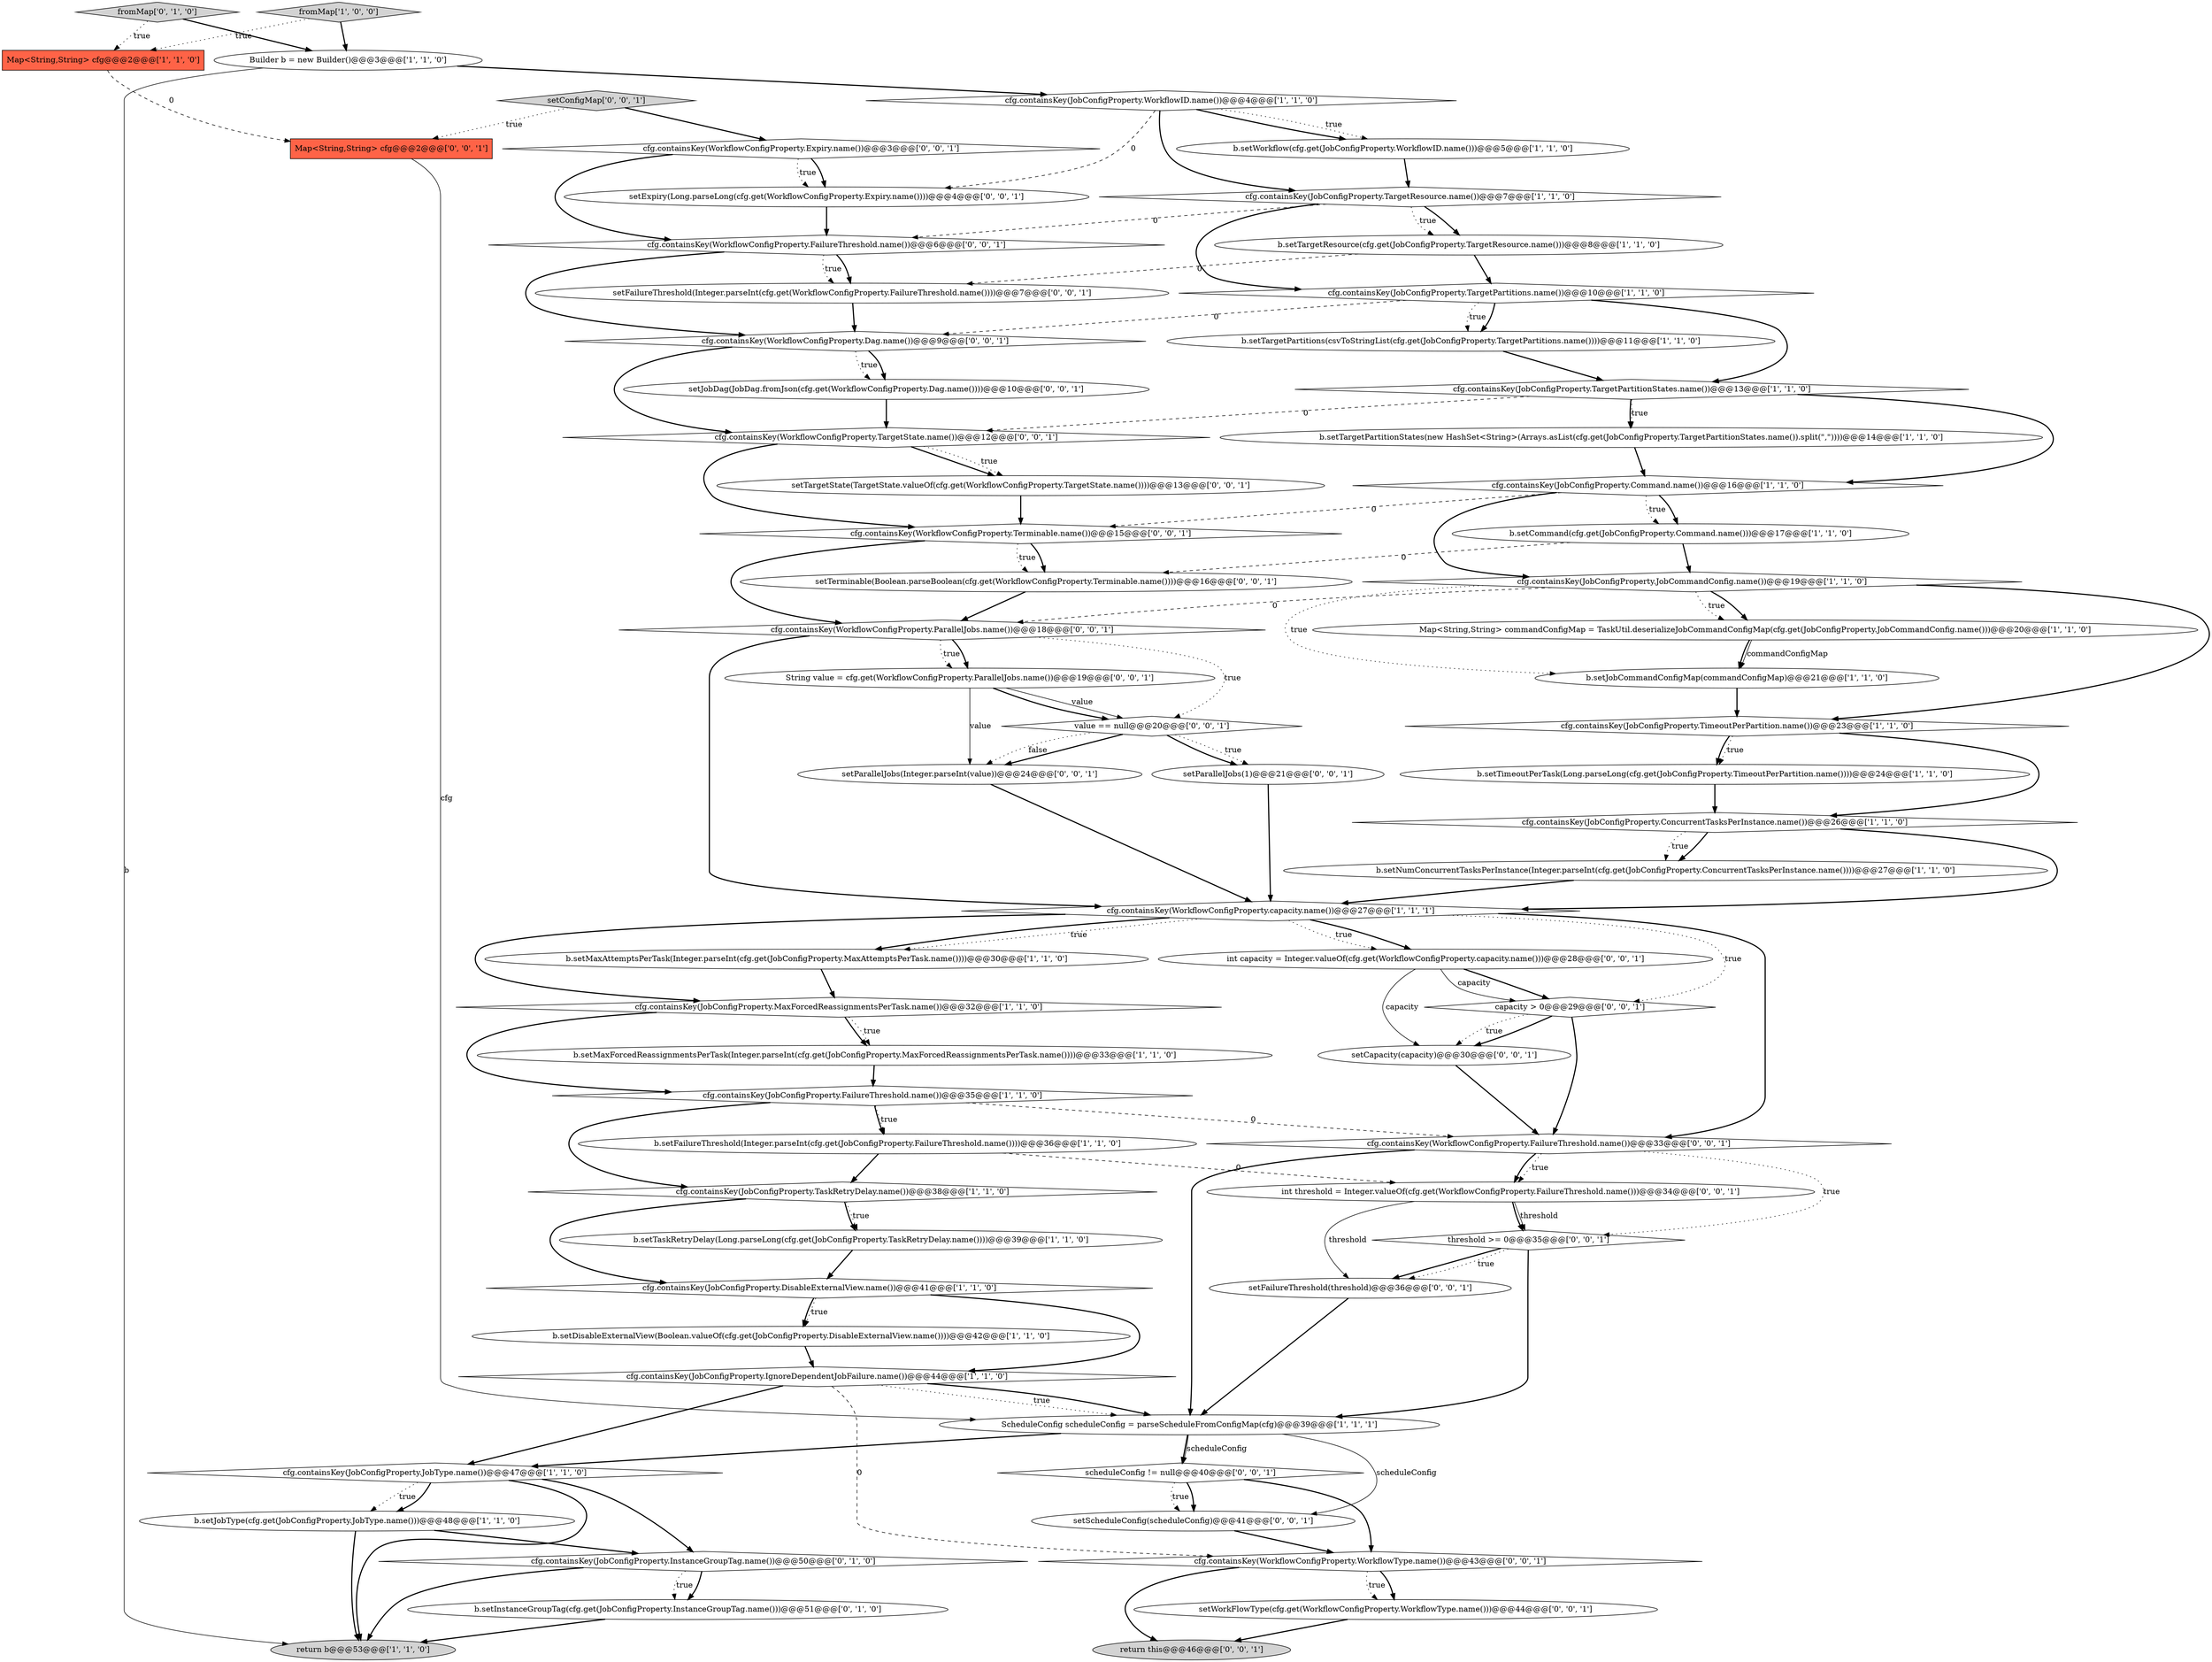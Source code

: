 digraph {
53 [style = filled, label = "cfg.containsKey(WorkflowConfigProperty.WorkflowType.name())@@@43@@@['0', '0', '1']", fillcolor = white, shape = diamond image = "AAA0AAABBB3BBB"];
51 [style = filled, label = "value == null@@@20@@@['0', '0', '1']", fillcolor = white, shape = diamond image = "AAA0AAABBB3BBB"];
1 [style = filled, label = "b.setJobCommandConfigMap(commandConfigMap)@@@21@@@['1', '1', '0']", fillcolor = white, shape = ellipse image = "AAA0AAABBB1BBB"];
43 [style = filled, label = "setTargetState(TargetState.valueOf(cfg.get(WorkflowConfigProperty.TargetState.name())))@@@13@@@['0', '0', '1']", fillcolor = white, shape = ellipse image = "AAA0AAABBB3BBB"];
66 [style = filled, label = "setCapacity(capacity)@@@30@@@['0', '0', '1']", fillcolor = white, shape = ellipse image = "AAA0AAABBB3BBB"];
19 [style = filled, label = "b.setMaxAttemptsPerTask(Integer.parseInt(cfg.get(JobConfigProperty.MaxAttemptsPerTask.name())))@@@30@@@['1', '1', '0']", fillcolor = white, shape = ellipse image = "AAA0AAABBB1BBB"];
3 [style = filled, label = "cfg.containsKey(WorkflowConfigProperty.capacity.name())@@@27@@@['1', '1', '1']", fillcolor = white, shape = diamond image = "AAA0AAABBB1BBB"];
17 [style = filled, label = "Map<String,String> cfg@@@2@@@['1', '1', '0']", fillcolor = tomato, shape = box image = "AAA0AAABBB1BBB"];
52 [style = filled, label = "setScheduleConfig(scheduleConfig)@@@41@@@['0', '0', '1']", fillcolor = white, shape = ellipse image = "AAA0AAABBB3BBB"];
23 [style = filled, label = "b.setMaxForcedReassignmentsPerTask(Integer.parseInt(cfg.get(JobConfigProperty.MaxForcedReassignmentsPerTask.name())))@@@33@@@['1', '1', '0']", fillcolor = white, shape = ellipse image = "AAA0AAABBB1BBB"];
57 [style = filled, label = "capacity > 0@@@29@@@['0', '0', '1']", fillcolor = white, shape = diamond image = "AAA0AAABBB3BBB"];
35 [style = filled, label = "b.setInstanceGroupTag(cfg.get(JobConfigProperty.InstanceGroupTag.name()))@@@51@@@['0', '1', '0']", fillcolor = white, shape = ellipse image = "AAA1AAABBB2BBB"];
7 [style = filled, label = "cfg.containsKey(JobConfigProperty.TargetPartitions.name())@@@10@@@['1', '1', '0']", fillcolor = white, shape = diamond image = "AAA0AAABBB1BBB"];
13 [style = filled, label = "b.setFailureThreshold(Integer.parseInt(cfg.get(JobConfigProperty.FailureThreshold.name())))@@@36@@@['1', '1', '0']", fillcolor = white, shape = ellipse image = "AAA0AAABBB1BBB"];
28 [style = filled, label = "cfg.containsKey(JobConfigProperty.JobCommandConfig.name())@@@19@@@['1', '1', '0']", fillcolor = white, shape = diamond image = "AAA0AAABBB1BBB"];
39 [style = filled, label = "threshold >= 0@@@35@@@['0', '0', '1']", fillcolor = white, shape = diamond image = "AAA0AAABBB3BBB"];
44 [style = filled, label = "cfg.containsKey(WorkflowConfigProperty.ParallelJobs.name())@@@18@@@['0', '0', '1']", fillcolor = white, shape = diamond image = "AAA0AAABBB3BBB"];
54 [style = filled, label = "cfg.containsKey(WorkflowConfigProperty.Terminable.name())@@@15@@@['0', '0', '1']", fillcolor = white, shape = diamond image = "AAA0AAABBB3BBB"];
26 [style = filled, label = "Map<String,String> commandConfigMap = TaskUtil.deserializeJobCommandConfigMap(cfg.get(JobConfigProperty.JobCommandConfig.name()))@@@20@@@['1', '1', '0']", fillcolor = white, shape = ellipse image = "AAA0AAABBB1BBB"];
15 [style = filled, label = "b.setWorkflow(cfg.get(JobConfigProperty.WorkflowID.name()))@@@5@@@['1', '1', '0']", fillcolor = white, shape = ellipse image = "AAA0AAABBB1BBB"];
38 [style = filled, label = "setParallelJobs(Integer.parseInt(value))@@@24@@@['0', '0', '1']", fillcolor = white, shape = ellipse image = "AAA0AAABBB3BBB"];
22 [style = filled, label = "cfg.containsKey(JobConfigProperty.TargetResource.name())@@@7@@@['1', '1', '0']", fillcolor = white, shape = diamond image = "AAA0AAABBB1BBB"];
65 [style = filled, label = "setJobDag(JobDag.fromJson(cfg.get(WorkflowConfigProperty.Dag.name())))@@@10@@@['0', '0', '1']", fillcolor = white, shape = ellipse image = "AAA0AAABBB3BBB"];
49 [style = filled, label = "setParallelJobs(1)@@@21@@@['0', '0', '1']", fillcolor = white, shape = ellipse image = "AAA0AAABBB3BBB"];
64 [style = filled, label = "cfg.containsKey(WorkflowConfigProperty.FailureThreshold.name())@@@33@@@['0', '0', '1']", fillcolor = white, shape = diamond image = "AAA0AAABBB3BBB"];
56 [style = filled, label = "scheduleConfig != null@@@40@@@['0', '0', '1']", fillcolor = white, shape = diamond image = "AAA0AAABBB3BBB"];
59 [style = filled, label = "cfg.containsKey(WorkflowConfigProperty.Expiry.name())@@@3@@@['0', '0', '1']", fillcolor = white, shape = diamond image = "AAA0AAABBB3BBB"];
48 [style = filled, label = "cfg.containsKey(WorkflowConfigProperty.FailureThreshold.name())@@@6@@@['0', '0', '1']", fillcolor = white, shape = diamond image = "AAA0AAABBB3BBB"];
6 [style = filled, label = "cfg.containsKey(JobConfigProperty.JobType.name())@@@47@@@['1', '1', '0']", fillcolor = white, shape = diamond image = "AAA0AAABBB1BBB"];
32 [style = filled, label = "b.setTaskRetryDelay(Long.parseLong(cfg.get(JobConfigProperty.TaskRetryDelay.name())))@@@39@@@['1', '1', '0']", fillcolor = white, shape = ellipse image = "AAA0AAABBB1BBB"];
37 [style = filled, label = "fromMap['0', '1', '0']", fillcolor = lightgray, shape = diamond image = "AAA0AAABBB2BBB"];
9 [style = filled, label = "b.setTargetResource(cfg.get(JobConfigProperty.TargetResource.name()))@@@8@@@['1', '1', '0']", fillcolor = white, shape = ellipse image = "AAA0AAABBB1BBB"];
46 [style = filled, label = "int capacity = Integer.valueOf(cfg.get(WorkflowConfigProperty.capacity.name()))@@@28@@@['0', '0', '1']", fillcolor = white, shape = ellipse image = "AAA0AAABBB3BBB"];
4 [style = filled, label = "cfg.containsKey(JobConfigProperty.MaxForcedReassignmentsPerTask.name())@@@32@@@['1', '1', '0']", fillcolor = white, shape = diamond image = "AAA0AAABBB1BBB"];
11 [style = filled, label = "b.setTimeoutPerTask(Long.parseLong(cfg.get(JobConfigProperty.TimeoutPerPartition.name())))@@@24@@@['1', '1', '0']", fillcolor = white, shape = ellipse image = "AAA0AAABBB1BBB"];
55 [style = filled, label = "cfg.containsKey(WorkflowConfigProperty.Dag.name())@@@9@@@['0', '0', '1']", fillcolor = white, shape = diamond image = "AAA0AAABBB3BBB"];
50 [style = filled, label = "int threshold = Integer.valueOf(cfg.get(WorkflowConfigProperty.FailureThreshold.name()))@@@34@@@['0', '0', '1']", fillcolor = white, shape = ellipse image = "AAA0AAABBB3BBB"];
63 [style = filled, label = "cfg.containsKey(WorkflowConfigProperty.TargetState.name())@@@12@@@['0', '0', '1']", fillcolor = white, shape = diamond image = "AAA0AAABBB3BBB"];
16 [style = filled, label = "b.setTargetPartitions(csvToStringList(cfg.get(JobConfigProperty.TargetPartitions.name())))@@@11@@@['1', '1', '0']", fillcolor = white, shape = ellipse image = "AAA0AAABBB1BBB"];
25 [style = filled, label = "cfg.containsKey(JobConfigProperty.TargetPartitionStates.name())@@@13@@@['1', '1', '0']", fillcolor = white, shape = diamond image = "AAA0AAABBB1BBB"];
30 [style = filled, label = "cfg.containsKey(JobConfigProperty.ConcurrentTasksPerInstance.name())@@@26@@@['1', '1', '0']", fillcolor = white, shape = diamond image = "AAA0AAABBB1BBB"];
34 [style = filled, label = "b.setJobType(cfg.get(JobConfigProperty.JobType.name()))@@@48@@@['1', '1', '0']", fillcolor = white, shape = ellipse image = "AAA0AAABBB1BBB"];
31 [style = filled, label = "cfg.containsKey(JobConfigProperty.TimeoutPerPartition.name())@@@23@@@['1', '1', '0']", fillcolor = white, shape = diamond image = "AAA0AAABBB1BBB"];
42 [style = filled, label = "setFailureThreshold(Integer.parseInt(cfg.get(WorkflowConfigProperty.FailureThreshold.name())))@@@7@@@['0', '0', '1']", fillcolor = white, shape = ellipse image = "AAA0AAABBB3BBB"];
47 [style = filled, label = "setFailureThreshold(threshold)@@@36@@@['0', '0', '1']", fillcolor = white, shape = ellipse image = "AAA0AAABBB3BBB"];
0 [style = filled, label = "b.setNumConcurrentTasksPerInstance(Integer.parseInt(cfg.get(JobConfigProperty.ConcurrentTasksPerInstance.name())))@@@27@@@['1', '1', '0']", fillcolor = white, shape = ellipse image = "AAA0AAABBB1BBB"];
12 [style = filled, label = "cfg.containsKey(JobConfigProperty.FailureThreshold.name())@@@35@@@['1', '1', '0']", fillcolor = white, shape = diamond image = "AAA0AAABBB1BBB"];
8 [style = filled, label = "cfg.containsKey(JobConfigProperty.IgnoreDependentJobFailure.name())@@@44@@@['1', '1', '0']", fillcolor = white, shape = diamond image = "AAA0AAABBB1BBB"];
29 [style = filled, label = "cfg.containsKey(JobConfigProperty.WorkflowID.name())@@@4@@@['1', '1', '0']", fillcolor = white, shape = diamond image = "AAA0AAABBB1BBB"];
41 [style = filled, label = "setTerminable(Boolean.parseBoolean(cfg.get(WorkflowConfigProperty.Terminable.name())))@@@16@@@['0', '0', '1']", fillcolor = white, shape = ellipse image = "AAA0AAABBB3BBB"];
21 [style = filled, label = "b.setCommand(cfg.get(JobConfigProperty.Command.name()))@@@17@@@['1', '1', '0']", fillcolor = white, shape = ellipse image = "AAA0AAABBB1BBB"];
40 [style = filled, label = "setWorkFlowType(cfg.get(WorkflowConfigProperty.WorkflowType.name()))@@@44@@@['0', '0', '1']", fillcolor = white, shape = ellipse image = "AAA0AAABBB3BBB"];
61 [style = filled, label = "Map<String,String> cfg@@@2@@@['0', '0', '1']", fillcolor = tomato, shape = box image = "AAA0AAABBB3BBB"];
20 [style = filled, label = "b.setDisableExternalView(Boolean.valueOf(cfg.get(JobConfigProperty.DisableExternalView.name())))@@@42@@@['1', '1', '0']", fillcolor = white, shape = ellipse image = "AAA0AAABBB1BBB"];
27 [style = filled, label = "cfg.containsKey(JobConfigProperty.DisableExternalView.name())@@@41@@@['1', '1', '0']", fillcolor = white, shape = diamond image = "AAA0AAABBB1BBB"];
2 [style = filled, label = "fromMap['1', '0', '0']", fillcolor = lightgray, shape = diamond image = "AAA0AAABBB1BBB"];
18 [style = filled, label = "b.setTargetPartitionStates(new HashSet<String>(Arrays.asList(cfg.get(JobConfigProperty.TargetPartitionStates.name()).split(\",\"))))@@@14@@@['1', '1', '0']", fillcolor = white, shape = ellipse image = "AAA0AAABBB1BBB"];
5 [style = filled, label = "cfg.containsKey(JobConfigProperty.TaskRetryDelay.name())@@@38@@@['1', '1', '0']", fillcolor = white, shape = diamond image = "AAA0AAABBB1BBB"];
62 [style = filled, label = "setExpiry(Long.parseLong(cfg.get(WorkflowConfigProperty.Expiry.name())))@@@4@@@['0', '0', '1']", fillcolor = white, shape = ellipse image = "AAA0AAABBB3BBB"];
36 [style = filled, label = "cfg.containsKey(JobConfigProperty.InstanceGroupTag.name())@@@50@@@['0', '1', '0']", fillcolor = white, shape = diamond image = "AAA1AAABBB2BBB"];
10 [style = filled, label = "Builder b = new Builder()@@@3@@@['1', '1', '0']", fillcolor = white, shape = ellipse image = "AAA0AAABBB1BBB"];
45 [style = filled, label = "String value = cfg.get(WorkflowConfigProperty.ParallelJobs.name())@@@19@@@['0', '0', '1']", fillcolor = white, shape = ellipse image = "AAA0AAABBB3BBB"];
58 [style = filled, label = "return this@@@46@@@['0', '0', '1']", fillcolor = lightgray, shape = ellipse image = "AAA0AAABBB3BBB"];
60 [style = filled, label = "setConfigMap['0', '0', '1']", fillcolor = lightgray, shape = diamond image = "AAA0AAABBB3BBB"];
33 [style = filled, label = "return b@@@53@@@['1', '1', '0']", fillcolor = lightgray, shape = ellipse image = "AAA0AAABBB1BBB"];
14 [style = filled, label = "ScheduleConfig scheduleConfig = parseScheduleFromConfigMap(cfg)@@@39@@@['1', '1', '1']", fillcolor = white, shape = ellipse image = "AAA0AAABBB1BBB"];
24 [style = filled, label = "cfg.containsKey(JobConfigProperty.Command.name())@@@16@@@['1', '1', '0']", fillcolor = white, shape = diamond image = "AAA0AAABBB1BBB"];
24->21 [style = bold, label=""];
35->33 [style = bold, label=""];
48->55 [style = bold, label=""];
8->14 [style = bold, label=""];
43->54 [style = bold, label=""];
37->10 [style = bold, label=""];
25->63 [style = dashed, label="0"];
56->53 [style = bold, label=""];
44->3 [style = bold, label=""];
42->55 [style = bold, label=""];
3->64 [style = bold, label=""];
28->26 [style = bold, label=""];
54->41 [style = bold, label=""];
62->48 [style = bold, label=""];
54->41 [style = dotted, label="true"];
64->14 [style = bold, label=""];
15->22 [style = bold, label=""];
2->10 [style = bold, label=""];
5->32 [style = bold, label=""];
57->66 [style = bold, label=""];
56->52 [style = bold, label=""];
49->3 [style = bold, label=""];
55->65 [style = dotted, label="true"];
3->57 [style = dotted, label="true"];
29->62 [style = dashed, label="0"];
44->45 [style = dotted, label="true"];
59->62 [style = bold, label=""];
4->23 [style = bold, label=""];
64->50 [style = dotted, label="true"];
39->47 [style = bold, label=""];
61->14 [style = solid, label="cfg"];
51->49 [style = bold, label=""];
7->55 [style = dashed, label="0"];
60->59 [style = bold, label=""];
52->53 [style = bold, label=""];
50->39 [style = bold, label=""];
64->50 [style = bold, label=""];
28->44 [style = dashed, label="0"];
14->56 [style = bold, label=""];
36->35 [style = bold, label=""];
5->32 [style = dotted, label="true"];
14->56 [style = solid, label="scheduleConfig"];
39->14 [style = bold, label=""];
45->38 [style = solid, label="value"];
25->18 [style = dotted, label="true"];
59->62 [style = dotted, label="true"];
28->26 [style = dotted, label="true"];
3->46 [style = bold, label=""];
39->47 [style = dotted, label="true"];
16->25 [style = bold, label=""];
41->44 [style = bold, label=""];
53->40 [style = bold, label=""];
7->16 [style = bold, label=""];
22->9 [style = bold, label=""];
27->20 [style = bold, label=""];
55->65 [style = bold, label=""];
12->13 [style = bold, label=""];
11->30 [style = bold, label=""];
27->8 [style = bold, label=""];
13->50 [style = dashed, label="0"];
45->51 [style = solid, label="value"];
26->1 [style = bold, label=""];
5->27 [style = bold, label=""];
63->54 [style = bold, label=""];
4->12 [style = bold, label=""];
56->52 [style = dotted, label="true"];
40->58 [style = bold, label=""];
44->51 [style = dotted, label="true"];
50->39 [style = solid, label="threshold"];
6->36 [style = bold, label=""];
57->66 [style = dotted, label="true"];
57->64 [style = bold, label=""];
9->42 [style = dashed, label="0"];
51->38 [style = bold, label=""];
13->5 [style = bold, label=""];
65->63 [style = bold, label=""];
36->35 [style = dotted, label="true"];
22->48 [style = dashed, label="0"];
31->11 [style = dotted, label="true"];
31->11 [style = bold, label=""];
1->31 [style = bold, label=""];
48->42 [style = bold, label=""];
3->19 [style = dotted, label="true"];
6->34 [style = dotted, label="true"];
32->27 [style = bold, label=""];
20->8 [style = bold, label=""];
34->33 [style = bold, label=""];
34->36 [style = bold, label=""];
66->64 [style = bold, label=""];
0->3 [style = bold, label=""];
8->6 [style = bold, label=""];
64->39 [style = dotted, label="true"];
25->18 [style = bold, label=""];
55->63 [style = bold, label=""];
46->66 [style = solid, label="capacity"];
23->12 [style = bold, label=""];
3->19 [style = bold, label=""];
7->25 [style = bold, label=""];
30->0 [style = bold, label=""];
19->4 [style = bold, label=""];
8->53 [style = dashed, label="0"];
36->33 [style = bold, label=""];
30->0 [style = dotted, label="true"];
4->23 [style = dotted, label="true"];
31->30 [style = bold, label=""];
10->33 [style = solid, label="b"];
53->40 [style = dotted, label="true"];
37->17 [style = dotted, label="true"];
7->16 [style = dotted, label="true"];
24->54 [style = dashed, label="0"];
3->4 [style = bold, label=""];
63->43 [style = bold, label=""];
17->61 [style = dashed, label="0"];
27->20 [style = dotted, label="true"];
28->31 [style = bold, label=""];
2->17 [style = dotted, label="true"];
29->15 [style = dotted, label="true"];
46->57 [style = bold, label=""];
63->43 [style = dotted, label="true"];
26->1 [style = solid, label="commandConfigMap"];
60->61 [style = dotted, label="true"];
18->24 [style = bold, label=""];
25->24 [style = bold, label=""];
48->42 [style = dotted, label="true"];
22->9 [style = dotted, label="true"];
44->45 [style = bold, label=""];
12->13 [style = dotted, label="true"];
24->21 [style = dotted, label="true"];
10->29 [style = bold, label=""];
21->41 [style = dashed, label="0"];
6->33 [style = bold, label=""];
59->48 [style = bold, label=""];
3->46 [style = dotted, label="true"];
54->44 [style = bold, label=""];
12->5 [style = bold, label=""];
12->64 [style = dashed, label="0"];
38->3 [style = bold, label=""];
28->1 [style = dotted, label="true"];
46->57 [style = solid, label="capacity"];
30->3 [style = bold, label=""];
45->51 [style = bold, label=""];
22->7 [style = bold, label=""];
6->34 [style = bold, label=""];
14->6 [style = bold, label=""];
29->15 [style = bold, label=""];
29->22 [style = bold, label=""];
8->14 [style = dotted, label="true"];
51->49 [style = dotted, label="true"];
24->28 [style = bold, label=""];
14->52 [style = solid, label="scheduleConfig"];
47->14 [style = bold, label=""];
51->38 [style = dotted, label="false"];
21->28 [style = bold, label=""];
53->58 [style = bold, label=""];
50->47 [style = solid, label="threshold"];
9->7 [style = bold, label=""];
}
